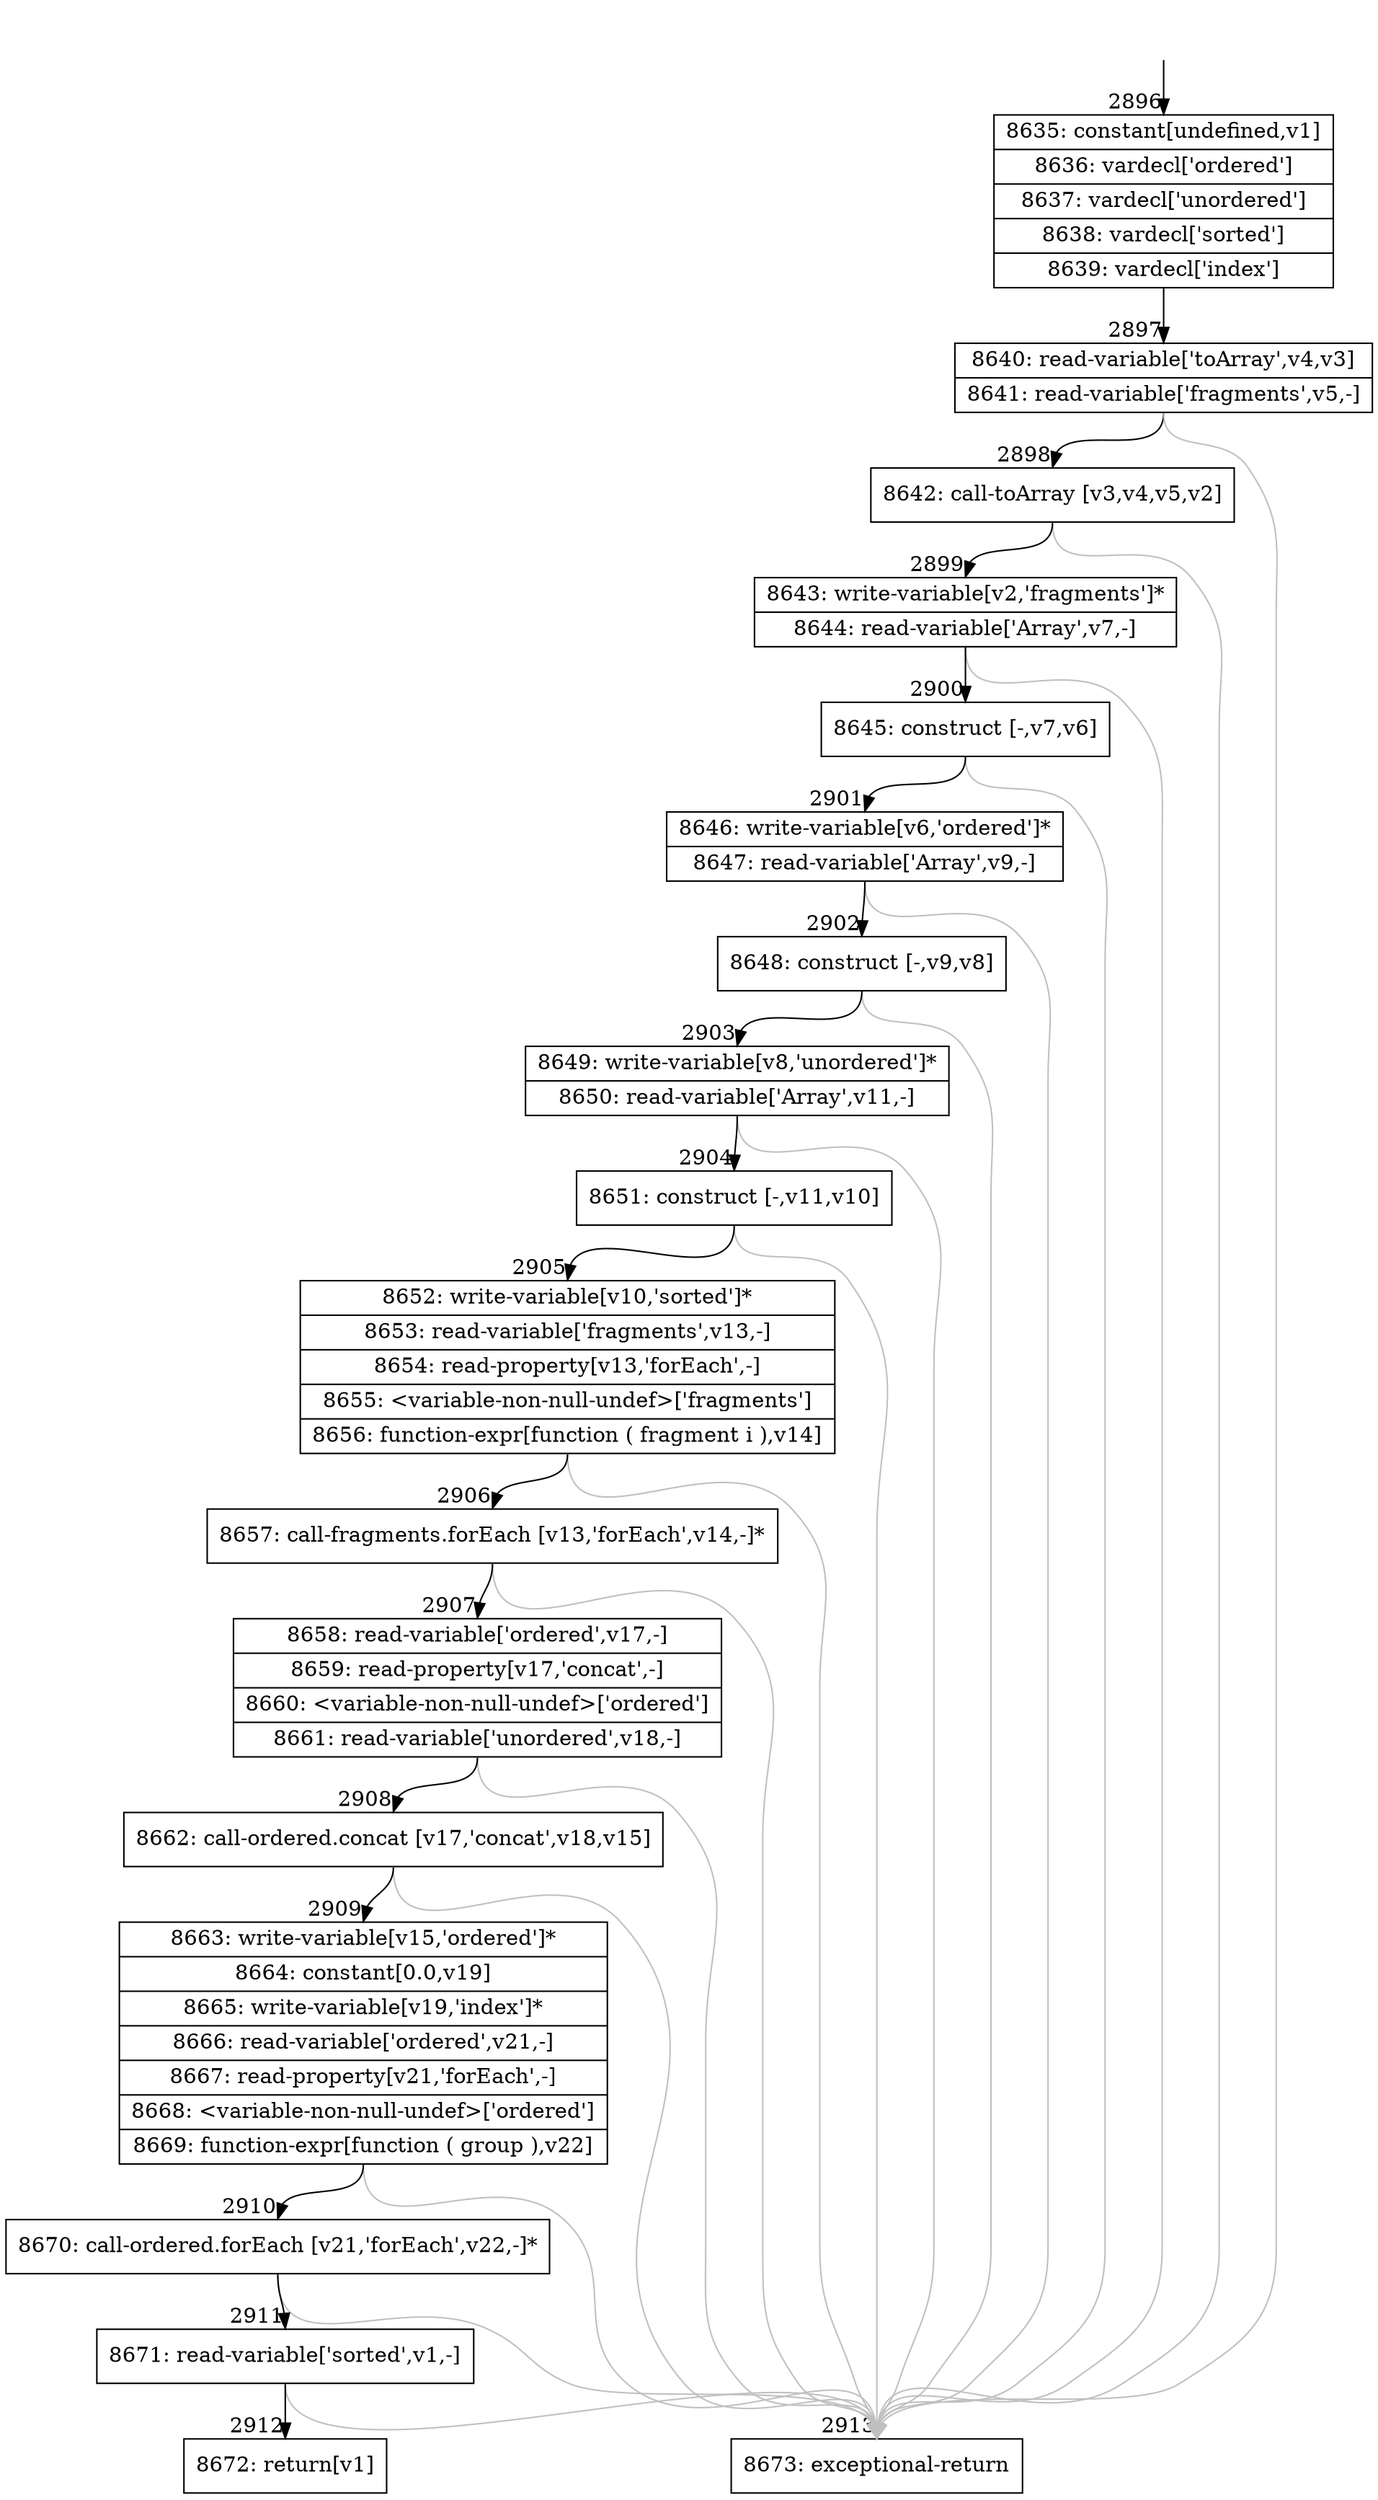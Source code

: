 digraph {
rankdir="TD"
BB_entry174[shape=none,label=""];
BB_entry174 -> BB2896 [tailport=s, headport=n, headlabel="    2896"]
BB2896 [shape=record label="{8635: constant[undefined,v1]|8636: vardecl['ordered']|8637: vardecl['unordered']|8638: vardecl['sorted']|8639: vardecl['index']}" ] 
BB2896 -> BB2897 [tailport=s, headport=n, headlabel="      2897"]
BB2897 [shape=record label="{8640: read-variable['toArray',v4,v3]|8641: read-variable['fragments',v5,-]}" ] 
BB2897 -> BB2898 [tailport=s, headport=n, headlabel="      2898"]
BB2897 -> BB2913 [tailport=s, headport=n, color=gray, headlabel="      2913"]
BB2898 [shape=record label="{8642: call-toArray [v3,v4,v5,v2]}" ] 
BB2898 -> BB2899 [tailport=s, headport=n, headlabel="      2899"]
BB2898 -> BB2913 [tailport=s, headport=n, color=gray]
BB2899 [shape=record label="{8643: write-variable[v2,'fragments']*|8644: read-variable['Array',v7,-]}" ] 
BB2899 -> BB2900 [tailport=s, headport=n, headlabel="      2900"]
BB2899 -> BB2913 [tailport=s, headport=n, color=gray]
BB2900 [shape=record label="{8645: construct [-,v7,v6]}" ] 
BB2900 -> BB2901 [tailport=s, headport=n, headlabel="      2901"]
BB2900 -> BB2913 [tailport=s, headport=n, color=gray]
BB2901 [shape=record label="{8646: write-variable[v6,'ordered']*|8647: read-variable['Array',v9,-]}" ] 
BB2901 -> BB2902 [tailport=s, headport=n, headlabel="      2902"]
BB2901 -> BB2913 [tailport=s, headport=n, color=gray]
BB2902 [shape=record label="{8648: construct [-,v9,v8]}" ] 
BB2902 -> BB2903 [tailport=s, headport=n, headlabel="      2903"]
BB2902 -> BB2913 [tailport=s, headport=n, color=gray]
BB2903 [shape=record label="{8649: write-variable[v8,'unordered']*|8650: read-variable['Array',v11,-]}" ] 
BB2903 -> BB2904 [tailport=s, headport=n, headlabel="      2904"]
BB2903 -> BB2913 [tailport=s, headport=n, color=gray]
BB2904 [shape=record label="{8651: construct [-,v11,v10]}" ] 
BB2904 -> BB2905 [tailport=s, headport=n, headlabel="      2905"]
BB2904 -> BB2913 [tailport=s, headport=n, color=gray]
BB2905 [shape=record label="{8652: write-variable[v10,'sorted']*|8653: read-variable['fragments',v13,-]|8654: read-property[v13,'forEach',-]|8655: \<variable-non-null-undef\>['fragments']|8656: function-expr[function ( fragment i ),v14]}" ] 
BB2905 -> BB2906 [tailport=s, headport=n, headlabel="      2906"]
BB2905 -> BB2913 [tailport=s, headport=n, color=gray]
BB2906 [shape=record label="{8657: call-fragments.forEach [v13,'forEach',v14,-]*}" ] 
BB2906 -> BB2907 [tailport=s, headport=n, headlabel="      2907"]
BB2906 -> BB2913 [tailport=s, headport=n, color=gray]
BB2907 [shape=record label="{8658: read-variable['ordered',v17,-]|8659: read-property[v17,'concat',-]|8660: \<variable-non-null-undef\>['ordered']|8661: read-variable['unordered',v18,-]}" ] 
BB2907 -> BB2908 [tailport=s, headport=n, headlabel="      2908"]
BB2907 -> BB2913 [tailport=s, headport=n, color=gray]
BB2908 [shape=record label="{8662: call-ordered.concat [v17,'concat',v18,v15]}" ] 
BB2908 -> BB2909 [tailport=s, headport=n, headlabel="      2909"]
BB2908 -> BB2913 [tailport=s, headport=n, color=gray]
BB2909 [shape=record label="{8663: write-variable[v15,'ordered']*|8664: constant[0.0,v19]|8665: write-variable[v19,'index']*|8666: read-variable['ordered',v21,-]|8667: read-property[v21,'forEach',-]|8668: \<variable-non-null-undef\>['ordered']|8669: function-expr[function ( group ),v22]}" ] 
BB2909 -> BB2910 [tailport=s, headport=n, headlabel="      2910"]
BB2909 -> BB2913 [tailport=s, headport=n, color=gray]
BB2910 [shape=record label="{8670: call-ordered.forEach [v21,'forEach',v22,-]*}" ] 
BB2910 -> BB2911 [tailport=s, headport=n, headlabel="      2911"]
BB2910 -> BB2913 [tailport=s, headport=n, color=gray]
BB2911 [shape=record label="{8671: read-variable['sorted',v1,-]}" ] 
BB2911 -> BB2912 [tailport=s, headport=n, headlabel="      2912"]
BB2911 -> BB2913 [tailport=s, headport=n, color=gray]
BB2912 [shape=record label="{8672: return[v1]}" ] 
BB2913 [shape=record label="{8673: exceptional-return}" ] 
//#$~ 3386
}
